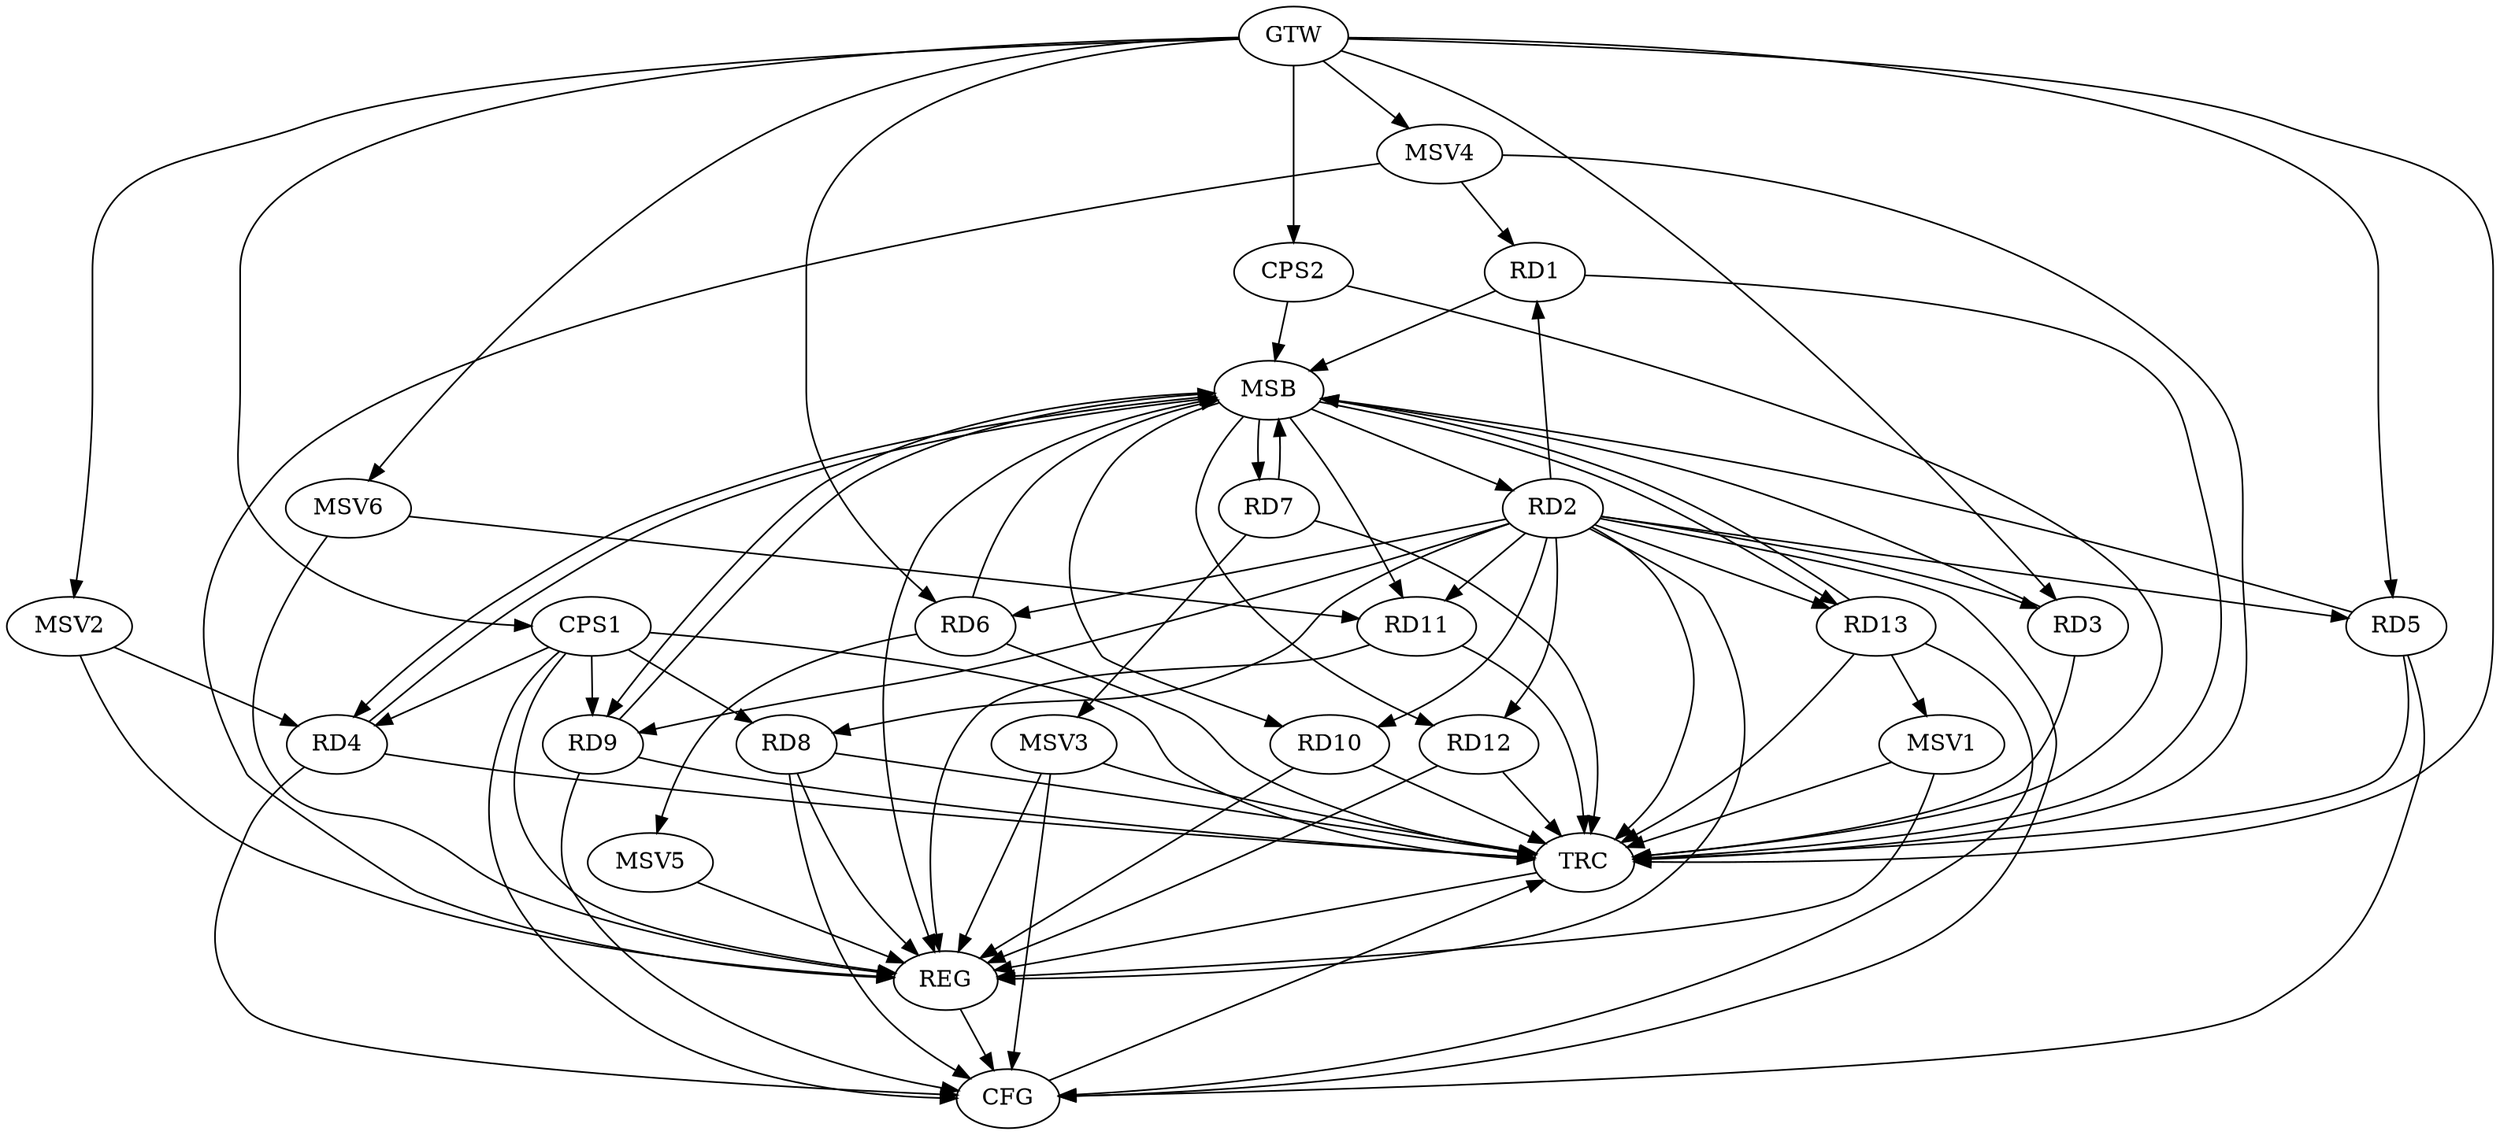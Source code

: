 strict digraph G {
  RD1 [ label="RD1" ];
  RD2 [ label="RD2" ];
  RD3 [ label="RD3" ];
  RD4 [ label="RD4" ];
  RD5 [ label="RD5" ];
  RD6 [ label="RD6" ];
  RD7 [ label="RD7" ];
  RD8 [ label="RD8" ];
  RD9 [ label="RD9" ];
  RD10 [ label="RD10" ];
  RD11 [ label="RD11" ];
  RD12 [ label="RD12" ];
  RD13 [ label="RD13" ];
  CPS1 [ label="CPS1" ];
  CPS2 [ label="CPS2" ];
  GTW [ label="GTW" ];
  REG [ label="REG" ];
  MSB [ label="MSB" ];
  CFG [ label="CFG" ];
  TRC [ label="TRC" ];
  MSV1 [ label="MSV1" ];
  MSV2 [ label="MSV2" ];
  MSV3 [ label="MSV3" ];
  MSV4 [ label="MSV4" ];
  MSV5 [ label="MSV5" ];
  MSV6 [ label="MSV6" ];
  RD2 -> RD1;
  RD2 -> RD13;
  CPS1 -> RD4;
  CPS1 -> RD8;
  CPS1 -> RD9;
  GTW -> RD3;
  GTW -> RD5;
  GTW -> RD6;
  GTW -> CPS1;
  GTW -> CPS2;
  RD2 -> REG;
  RD8 -> REG;
  RD10 -> REG;
  RD11 -> REG;
  RD12 -> REG;
  CPS1 -> REG;
  RD1 -> MSB;
  MSB -> RD10;
  MSB -> REG;
  RD3 -> MSB;
  MSB -> RD4;
  RD4 -> MSB;
  RD5 -> MSB;
  MSB -> RD7;
  RD6 -> MSB;
  MSB -> RD2;
  MSB -> RD9;
  MSB -> RD12;
  RD7 -> MSB;
  RD9 -> MSB;
  RD13 -> MSB;
  CPS2 -> MSB;
  MSB -> RD11;
  MSB -> RD13;
  RD2 -> CFG;
  RD4 -> CFG;
  CPS1 -> CFG;
  RD9 -> CFG;
  RD13 -> CFG;
  RD8 -> CFG;
  RD5 -> CFG;
  REG -> CFG;
  RD1 -> TRC;
  RD2 -> TRC;
  RD3 -> TRC;
  RD4 -> TRC;
  RD5 -> TRC;
  RD6 -> TRC;
  RD7 -> TRC;
  RD8 -> TRC;
  RD9 -> TRC;
  RD10 -> TRC;
  RD11 -> TRC;
  RD12 -> TRC;
  RD13 -> TRC;
  CPS1 -> TRC;
  CPS2 -> TRC;
  GTW -> TRC;
  CFG -> TRC;
  TRC -> REG;
  RD2 -> RD11;
  RD2 -> RD6;
  RD2 -> RD12;
  RD2 -> RD10;
  RD2 -> RD9;
  RD2 -> RD8;
  RD2 -> RD5;
  RD2 -> RD3;
  RD13 -> MSV1;
  MSV1 -> REG;
  MSV1 -> TRC;
  MSV2 -> RD4;
  GTW -> MSV2;
  MSV2 -> REG;
  RD7 -> MSV3;
  MSV3 -> REG;
  MSV3 -> TRC;
  MSV3 -> CFG;
  MSV4 -> RD1;
  GTW -> MSV4;
  MSV4 -> REG;
  MSV4 -> TRC;
  RD6 -> MSV5;
  MSV5 -> REG;
  MSV6 -> RD11;
  GTW -> MSV6;
  MSV6 -> REG;
}
